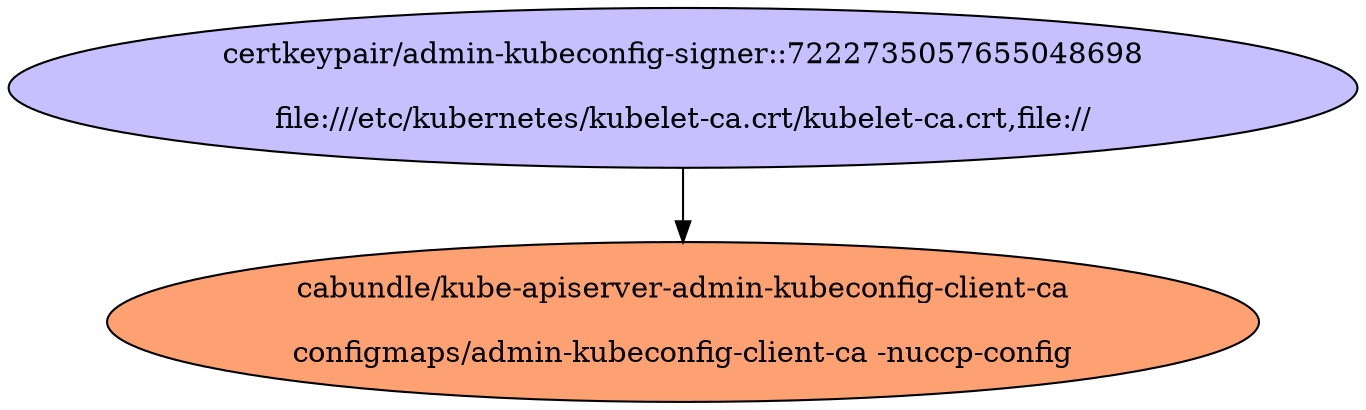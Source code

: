 digraph "Local Certificate" {
  // Node definitions.
  5 [
    label="certkeypair/admin-kubeconfig-signer::7222735057655048698\n\nfile:///etc/kubernetes/kubelet-ca.crt/kubelet-ca.crt,file://\n"
    style=filled
    fillcolor="#c7bfff"
  ];
  17 [
    label="cabundle/kube-apiserver-admin-kubeconfig-client-ca\n\nconfigmaps/admin-kubeconfig-client-ca -nuccp-config\n"
    style=filled
    fillcolor="#fda172"
  ];

  // Edge definitions.
  5 -> 17;
}